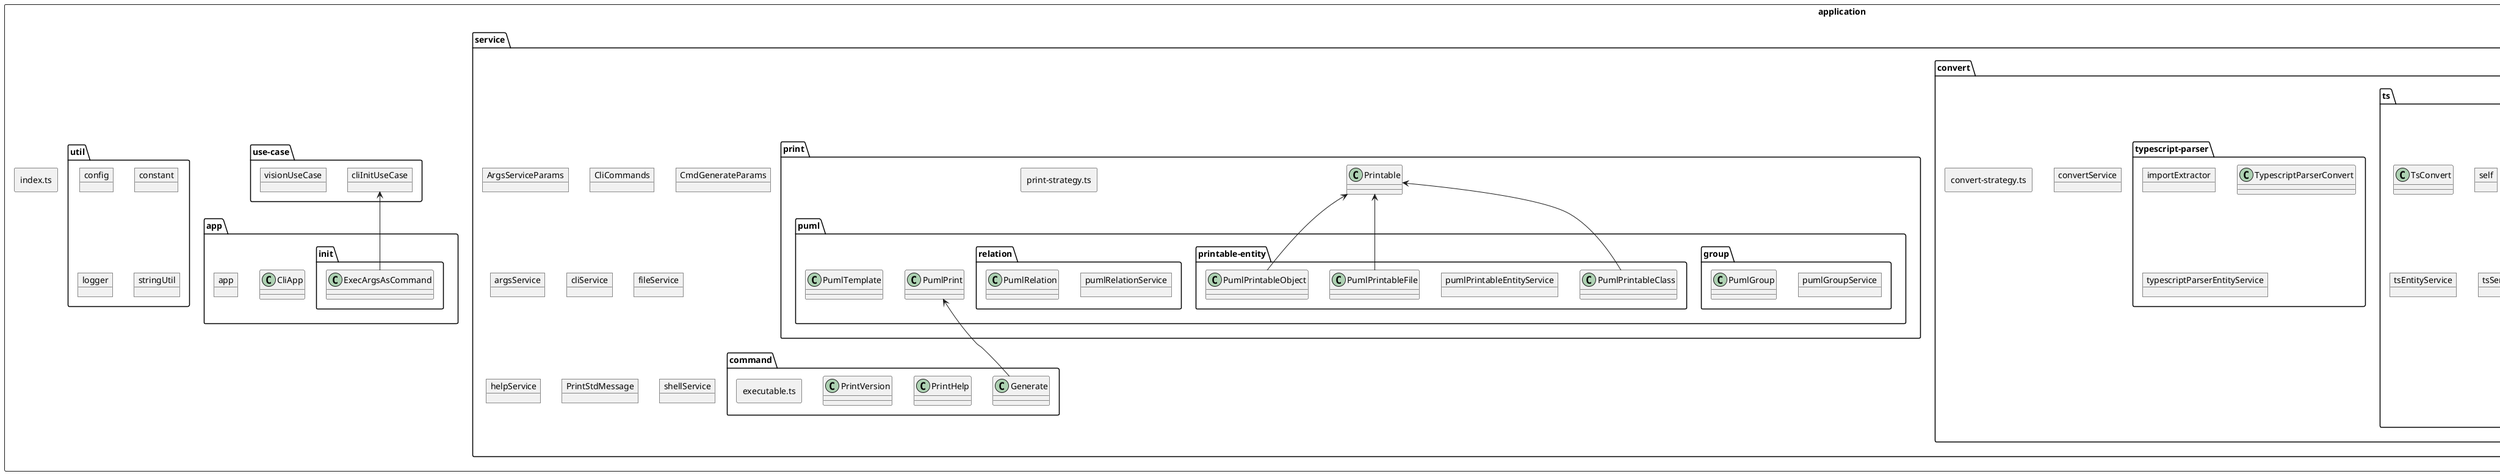 @startuml
  rectangle "application" as application_97208b5f {
    rectangle "index.ts" as index_ts_6269cc92 {
    }
    folder "app" as app_b8770c4 {
      class "CliApp" as cli_app_6c2f2528 {
      }
      object "app" as app_e4dabcfc {
      }
      folder "init" as init_32171df1 {
        class "ExecArgsAsCommand" as exec_args_as_command_f1e47953 {
        }
        
      }
    }
    folder "dal" as dal_b873fec {
      object "ExecResult" as exec_result_fd4c3230 {
      }
      object "shellDal" as shell_dal_fd4c3230 {
      }
      
    }
    folder "model" as model_a58ed8a {
      class "Entity" as entity_91a0e537 {
      }
      class "ImportReference" as import_reference_30d19bd7 {
      }
      
    }
    folder "module" as module_45878c7f {
      rectangle "ts.ts" as ts_ts_e991f5e {
      }
      
    }
    folder "service" as service_e5e0e198 {
      object "ArgsServiceParams" as args_service_params_9de50b29 {
      }
      object "CliCommands" as cli_commands_9de50b29 {
      }
      object "CmdGenerateParams" as cmd_generate_params_9de50b29 {
      }
      object "argsService" as args_service_9de50b29 {
      }
      object "cliService" as cli_service_78084628 {
      }
      object "fileService" as file_service_31964988 {
      }
      object "helpService" as help_service_eb5e7b3f {
      }
      object "PrintStdMessage" as print_std_message_f120d930 {
      }
      object "shellService" as shell_service_f120d930 {
      }
      folder "command" as command_2a794330 {
        rectangle "executable.ts" as executable_ts_52d7d0c6 {
        }
        class "Generate" as generate_2344c2dd {
        }
        class "PrintHelp" as print_help_8cbc7a1b {
        }
        class "PrintVersion" as print_version_14ba8d30 {
        }
        
      }
      folder "convert" as convert_12278480 {
        object "convertService" as convert_service_3ce98fc1 {
        }
        rectangle "convert-strategy.ts" as convert_strategy_ts_f6692c87 {
        }
        folder "ts" as ts_2a1b2388 {
          class "TsConvert" as ts_convert_cbb8a473 {
          }
          object "self" as self_d27817cf {
          }
          object "tsEntityService" as ts_entity_service_d27817cf {
          }
          object "tsService" as ts_service_325486d9 {
          }
          folder "statement-entity" as statement_entity_1f7d3a74 {
            object "tsStatementEntityService" as ts_statement_entity_service_6f09511b {
            }
            object "TsMetaObject" as ts_meta_object_8f050d6b {
            }
            object "TsMetaClass" as ts_meta_class_8f050d6b {
            }
            object "TsMetaImport" as ts_meta_import_8f050d6b {
            }
            object "TsMetaType" as ts_meta_type_8f050d6b {
            }
            object "TsMetaEnum" as ts_meta_enum_8f050d6b {
            }
            object "TsMeta" as ts_meta_8f050d6b {
            }
            object "TsStatementEntity" as ts_statement_entity_8f050d6b {
            }
            rectangle "ts-statement-entity.ts" as ts_statement_entity_ts_8f050d6b {
            }
            folder "parser" as parser_65a3181c {
              object "tsParserClass" as ts_parser_class_64f52814 {
              }
              object "tsParserImport" as ts_parser_import_a071ab67 {
              }
              object "tsParserObject" as ts_parser_object_70ee294f {
              }
              object "tsParserService" as ts_parser_service_1365a407 {
              }
              object "tsParserType" as ts_parser_type_11d02802 {
              }
              
            }
          }
        }
        folder "typescript-parser" as typescript_parser_98e20b52 {
          object "importExtractor" as import_extractor_e95fa6b4 {
          }
          class "TypescriptParserConvert" as typescript_parser_convert_c7090573 {
          }
          object "typescriptParserEntityService" as typescript_parser_entity_service_fa9124cf {
          }
          
        }
      }
      folder "print" as print_22892ee6 {
        rectangle "print-strategy.ts" as print_strategy_ts_5ec3c47 {
        }
        class "Printable" as printable_9580899b {
        }
        folder "puml" as puml_a8f74ced {
          class "PumlPrint" as puml_print_3457d353 {
          }
          class "PumlTemplate" as puml_template_f0711fd2 {
          }
          folder "group" as group_78ebcdbd {
            object "pumlGroupService" as puml_group_service_17932e5d {
            }
            class "PumlGroup" as puml_group_b48e88ad {
            }
            
          }
          folder "printable-entity" as printable_entity_2c7e384f {
            class "PumlPrintableClass" as puml_printable_class_68644af8 {
            }
            object "pumlPrintableEntityService" as puml_printable_entity_service_a873edfd {
            }
            class "PumlPrintableFile" as puml_printable_file_7ebc32b0 {
            }
            class "PumlPrintableObject" as puml_printable_object_2f522563 {
            }
            
          }
          folder "relation" as relation_1f6d2ac4 {
            object "pumlRelationService" as puml_relation_service_3d5a51bd {
            }
            class "PumlRelation" as puml_relation_51da0e0d {
            }
            
          }
        }
      }
    }
    folder "use-case" as use_case_5dae941f {
      object "cliInitUseCase" as cli_init_use_case_e074087f {
      }
      object "visionUseCase" as vision_use_case_e3840bea {
      }
      
    }
    folder "util" as util_7c6f1d01 {
      object "config" as config_36b4f26d {
      }
      object "constant" as constant_e60a4099 {
      }
      object "logger" as logger_15d2abb3 {
      }
      object "stringUtil" as string_util_6730c0db {
      }
      
    }
  }
  exec_args_as_command_f1e47953 -up-> cli_init_use_case_e074087f
  generate_2344c2dd -up-> puml_print_3457d353
  puml_printable_class_68644af8 -up-> printable_9580899b
  puml_printable_file_7ebc32b0 -up-> printable_9580899b
  puml_printable_object_2f522563 -up-> printable_9580899b
@enduml